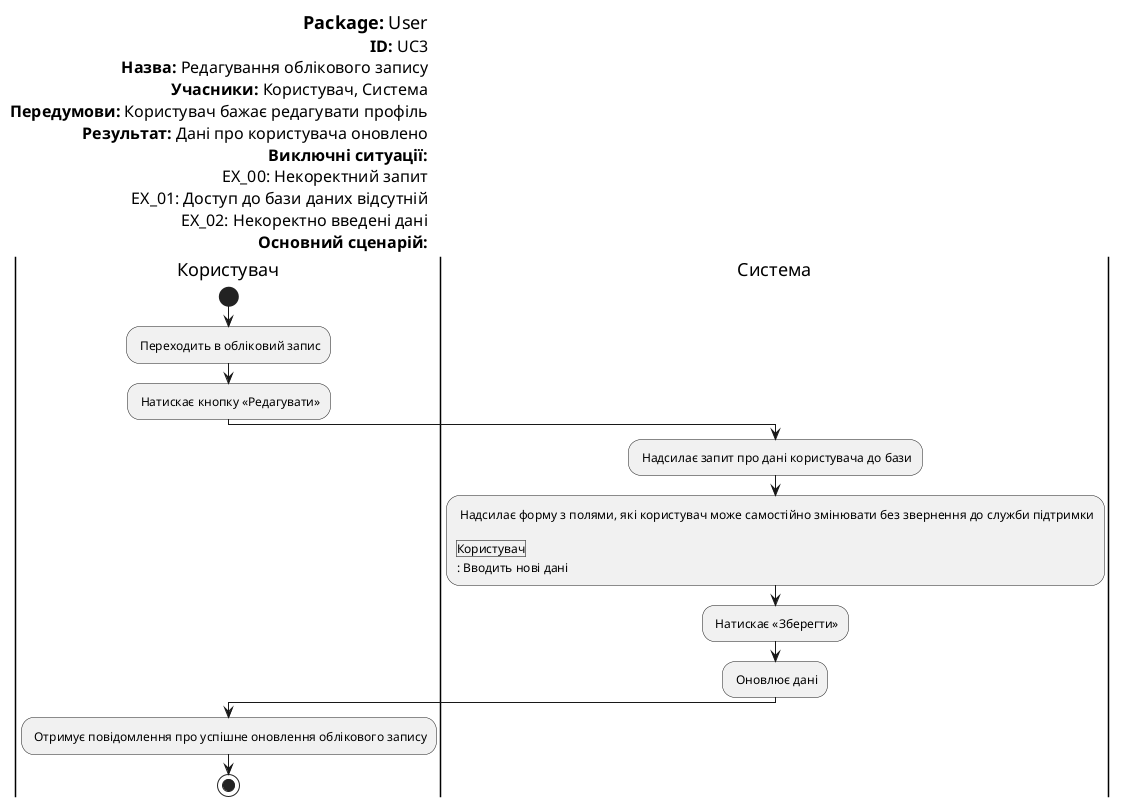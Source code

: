 @startuml 

left header
<font color=000 size=18><b>Package:</b> User
<font color=000 size=16><b>ID:</b> UC3
<font color=000 size=16><b>Назва:</b> Редагування облікового запису
<font color=000 size=16><b>Учасники:</b> Користувач, Система
<font color=000 size=16><b>Передумови:</b> Користувач бажає редагувати профіль
<font color=000 size=16><b>Результат:</b> Дані про користувача оновлено
<font color=000 size=16><b>Виключні ситуації:</b>
<font color=000 size=16>EX_00: Некоректний запит
<font color=000 size=16>EX_01: Доступ до бази даних відсутній
<font color=000 size=16>EX_02: Некоректно введені дані
<font color=000 size=16><b>Основний сценарій:</b>
end header

skinparam	shadowing false
skinparam Note {
	BackgroundColor #f85658
	FontColor #ffffff
}

|Користувач|
start
: Переходить в обліковий запис;

: Натискає кнопку «Редагувати»;

|Система|
: Надсилає запит про дані користувача до бази;

: Надсилає форму з полями, які користувач може самостійно змінювати без звернення до служби підтримки

|Користувач|
: Вводить нові дані;

: Натискає «Зберегти»;

|Система|
: Оновлює дані;

|Користувач|
: Отримує повідомлення про успішне оновлення облікового запису;

stop;
@enduml
